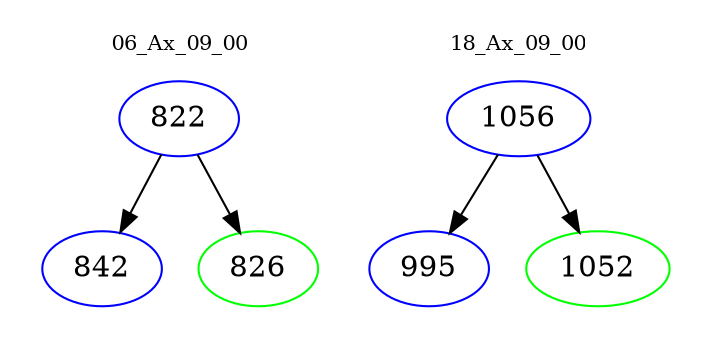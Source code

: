 digraph{
subgraph cluster_0 {
color = white
label = "06_Ax_09_00";
fontsize=10;
T0_822 [label="822", color="blue"]
T0_822 -> T0_842 [color="black"]
T0_842 [label="842", color="blue"]
T0_822 -> T0_826 [color="black"]
T0_826 [label="826", color="green"]
}
subgraph cluster_1 {
color = white
label = "18_Ax_09_00";
fontsize=10;
T1_1056 [label="1056", color="blue"]
T1_1056 -> T1_995 [color="black"]
T1_995 [label="995", color="blue"]
T1_1056 -> T1_1052 [color="black"]
T1_1052 [label="1052", color="green"]
}
}

